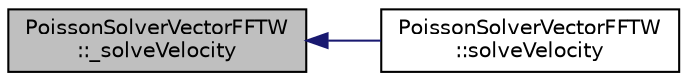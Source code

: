 digraph "PoissonSolverVectorFFTW::_solveVelocity"
{
  edge [fontname="Helvetica",fontsize="10",labelfontname="Helvetica",labelfontsize="10"];
  node [fontname="Helvetica",fontsize="10",shape=record];
  rankdir="LR";
  Node1 [label="PoissonSolverVectorFFTW\l::_solveVelocity",height=0.2,width=0.4,color="black", fillcolor="grey75", style="filled", fontcolor="black"];
  Node1 -> Node2 [dir="back",color="midnightblue",fontsize="10",style="solid",fontname="Helvetica"];
  Node2 [label="PoissonSolverVectorFFTW\l::solveVelocity",height=0.2,width=0.4,color="black", fillcolor="white", style="filled",URL="$class_poisson_solver_vector_f_f_t_w.html#add12bb6cb209a6cd2be3c01bd8ee4ec4"];
}
